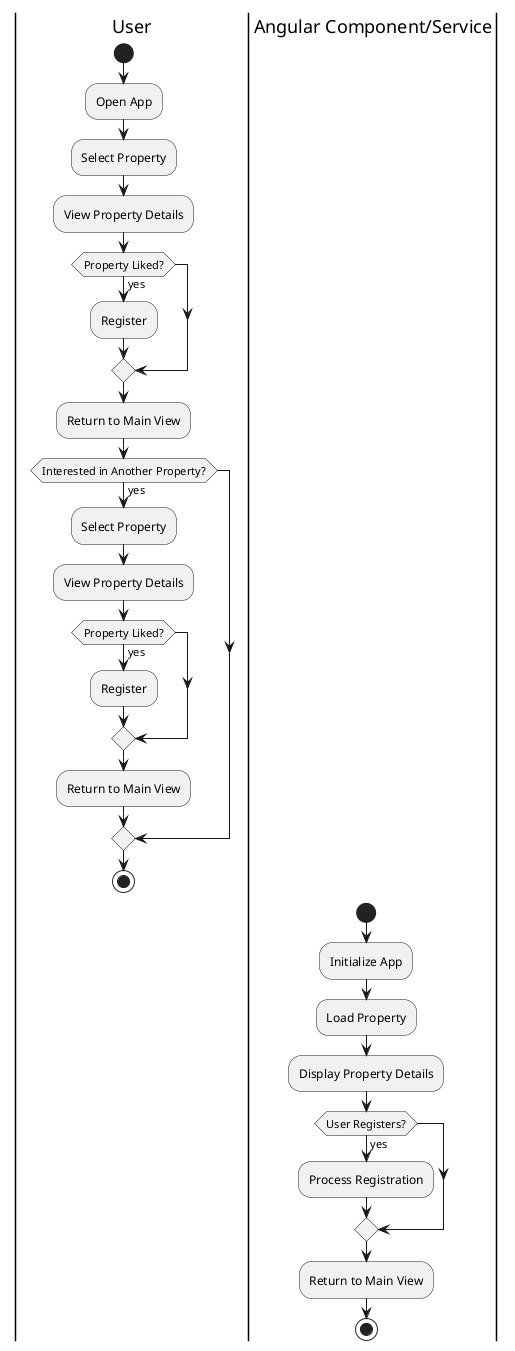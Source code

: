 @startuml
|User|
start
:Open App;
:Select Property;
:View Property Details;
if (Property Liked?) then (yes)
  :Register;
endif
:Return to Main View;
if (Interested in Another Property?) then (yes)
  :Select Property;
  :View Property Details;
  if (Property Liked?) then (yes)
    :Register;
  endif
  :Return to Main View;
endif
stop

|Angular Component/Service|
start
:Initialize App;
:Load Property;
:Display Property Details;
if (User Registers?) then (yes)
  :Process Registration;
endif
:Return to Main View;
stop
@enduml
